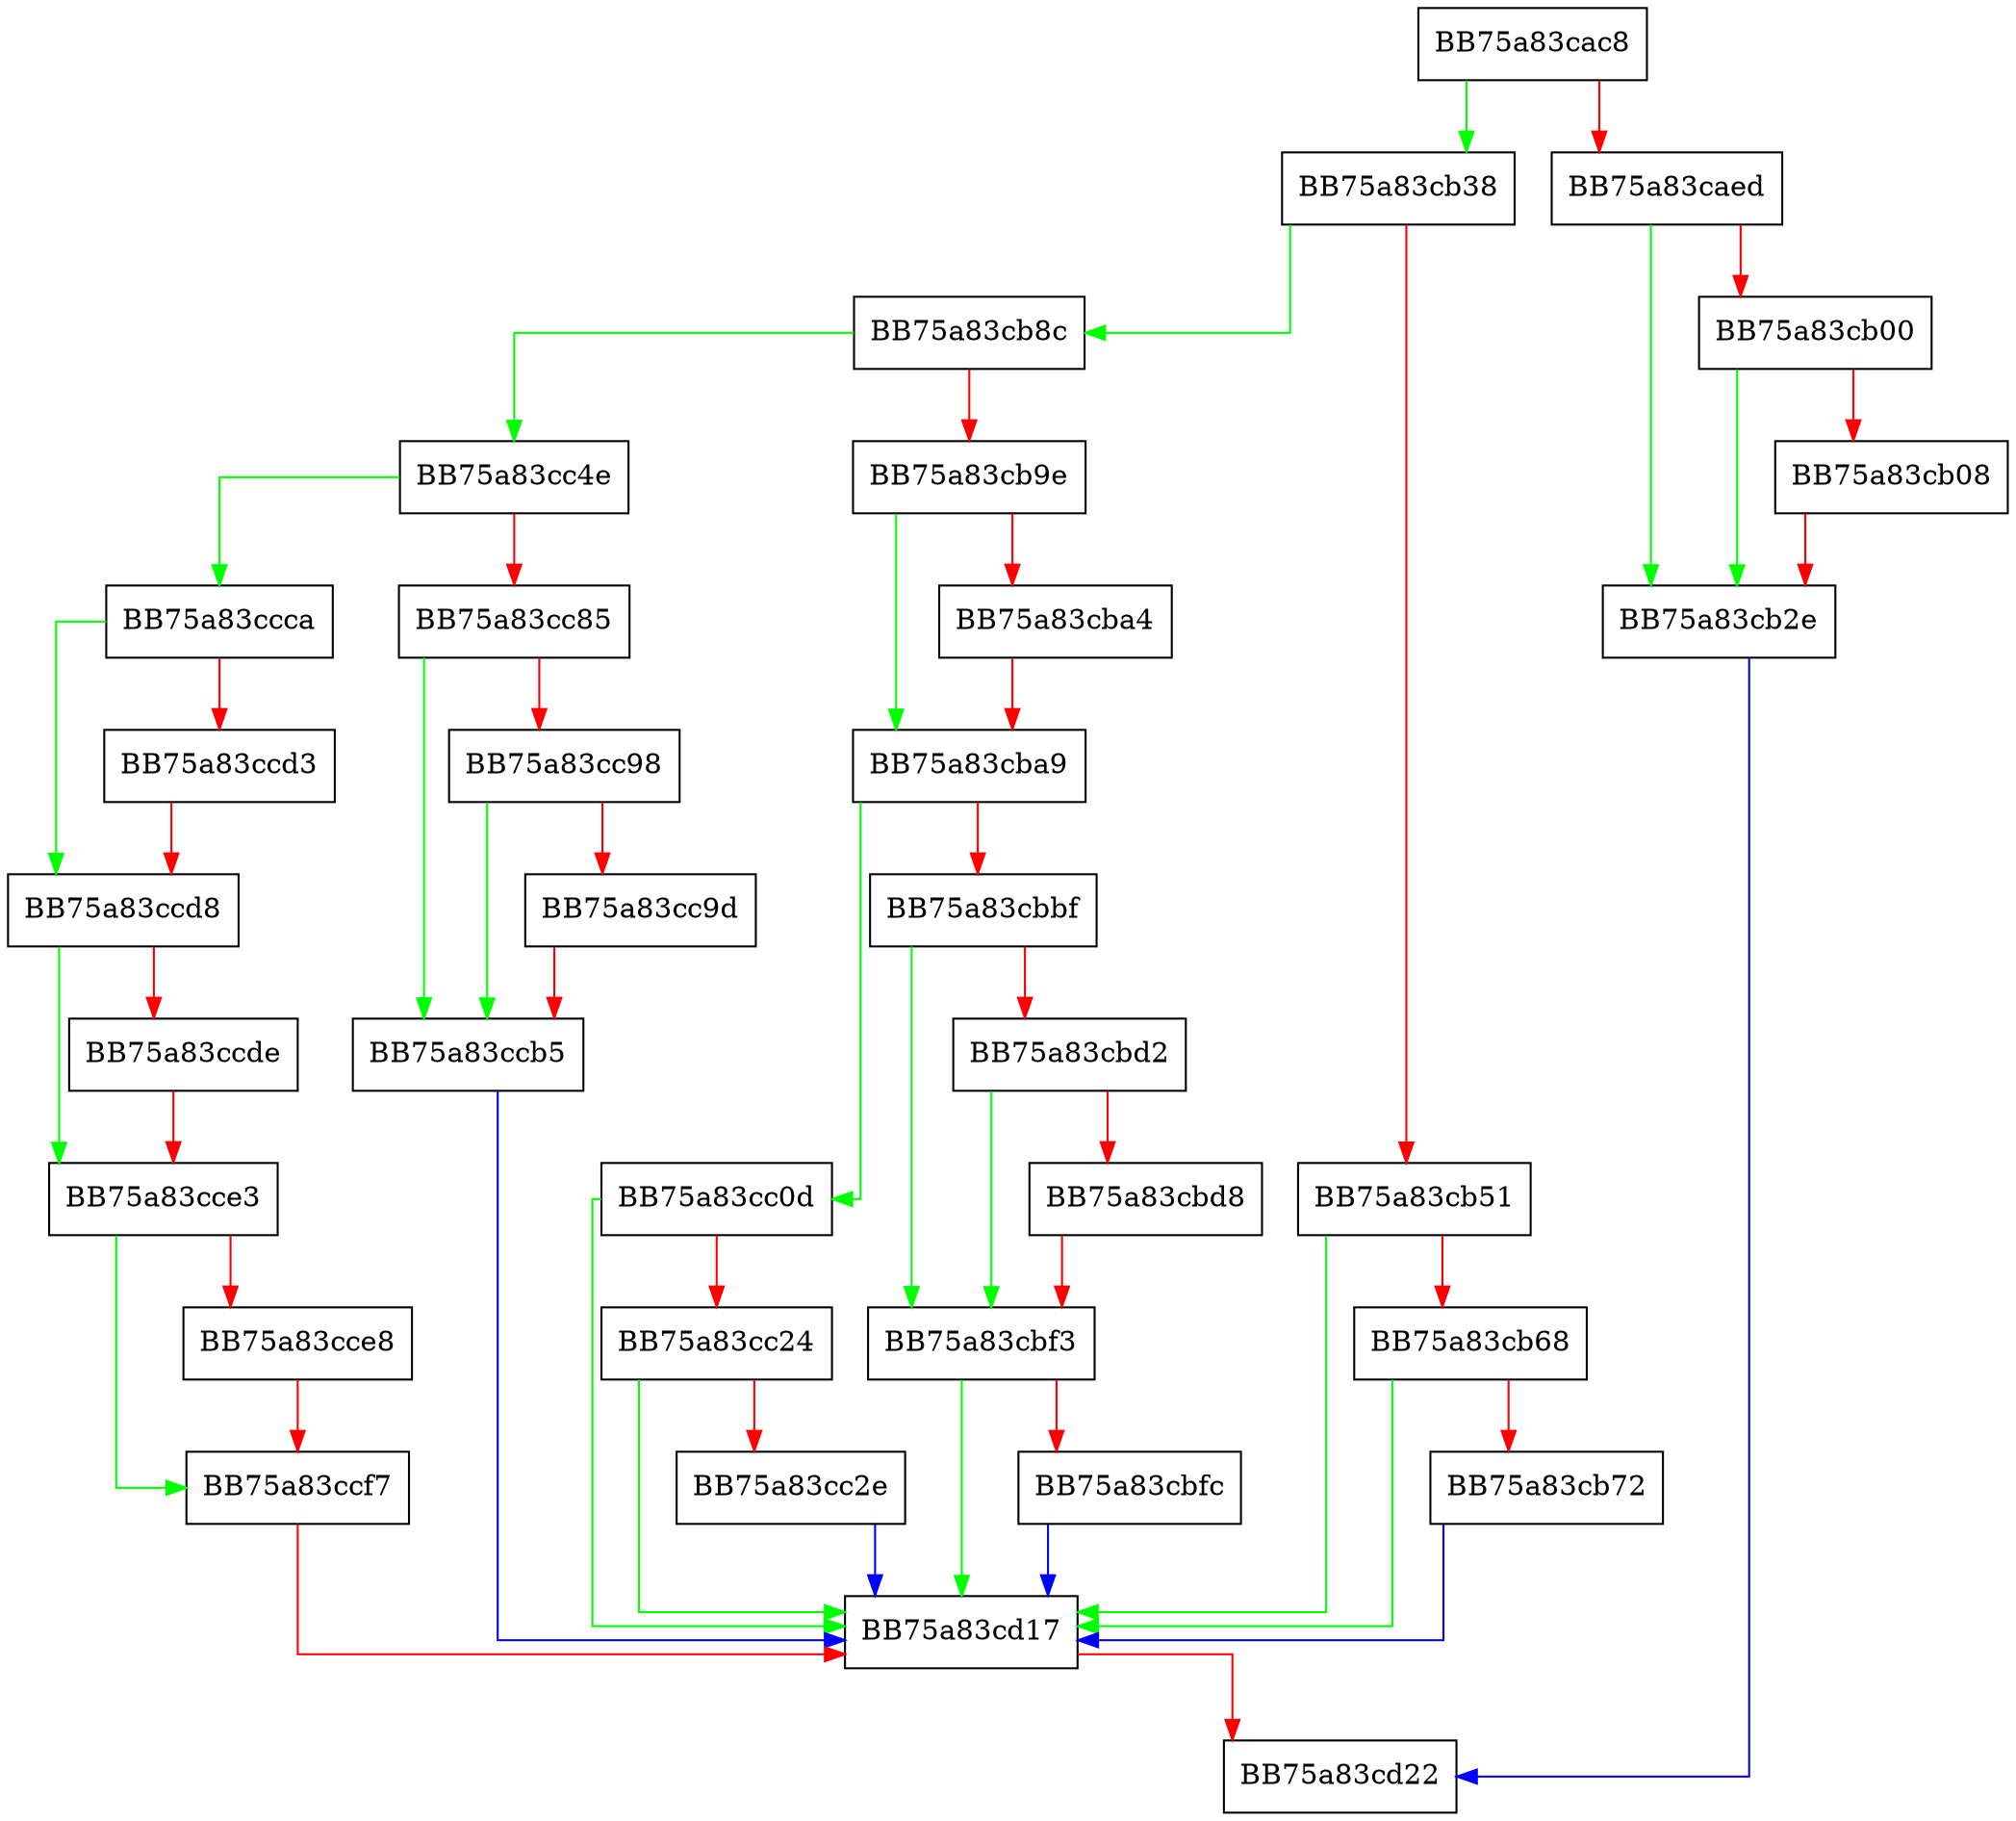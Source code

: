digraph Schedule {
  node [shape="box"];
  graph [splines=ortho];
  BB75a83cac8 -> BB75a83cb38 [color="green"];
  BB75a83cac8 -> BB75a83caed [color="red"];
  BB75a83caed -> BB75a83cb2e [color="green"];
  BB75a83caed -> BB75a83cb00 [color="red"];
  BB75a83cb00 -> BB75a83cb2e [color="green"];
  BB75a83cb00 -> BB75a83cb08 [color="red"];
  BB75a83cb08 -> BB75a83cb2e [color="red"];
  BB75a83cb2e -> BB75a83cd22 [color="blue"];
  BB75a83cb38 -> BB75a83cb8c [color="green"];
  BB75a83cb38 -> BB75a83cb51 [color="red"];
  BB75a83cb51 -> BB75a83cd17 [color="green"];
  BB75a83cb51 -> BB75a83cb68 [color="red"];
  BB75a83cb68 -> BB75a83cd17 [color="green"];
  BB75a83cb68 -> BB75a83cb72 [color="red"];
  BB75a83cb72 -> BB75a83cd17 [color="blue"];
  BB75a83cb8c -> BB75a83cc4e [color="green"];
  BB75a83cb8c -> BB75a83cb9e [color="red"];
  BB75a83cb9e -> BB75a83cba9 [color="green"];
  BB75a83cb9e -> BB75a83cba4 [color="red"];
  BB75a83cba4 -> BB75a83cba9 [color="red"];
  BB75a83cba9 -> BB75a83cc0d [color="green"];
  BB75a83cba9 -> BB75a83cbbf [color="red"];
  BB75a83cbbf -> BB75a83cbf3 [color="green"];
  BB75a83cbbf -> BB75a83cbd2 [color="red"];
  BB75a83cbd2 -> BB75a83cbf3 [color="green"];
  BB75a83cbd2 -> BB75a83cbd8 [color="red"];
  BB75a83cbd8 -> BB75a83cbf3 [color="red"];
  BB75a83cbf3 -> BB75a83cd17 [color="green"];
  BB75a83cbf3 -> BB75a83cbfc [color="red"];
  BB75a83cbfc -> BB75a83cd17 [color="blue"];
  BB75a83cc0d -> BB75a83cd17 [color="green"];
  BB75a83cc0d -> BB75a83cc24 [color="red"];
  BB75a83cc24 -> BB75a83cd17 [color="green"];
  BB75a83cc24 -> BB75a83cc2e [color="red"];
  BB75a83cc2e -> BB75a83cd17 [color="blue"];
  BB75a83cc4e -> BB75a83ccca [color="green"];
  BB75a83cc4e -> BB75a83cc85 [color="red"];
  BB75a83cc85 -> BB75a83ccb5 [color="green"];
  BB75a83cc85 -> BB75a83cc98 [color="red"];
  BB75a83cc98 -> BB75a83ccb5 [color="green"];
  BB75a83cc98 -> BB75a83cc9d [color="red"];
  BB75a83cc9d -> BB75a83ccb5 [color="red"];
  BB75a83ccb5 -> BB75a83cd17 [color="blue"];
  BB75a83ccca -> BB75a83ccd8 [color="green"];
  BB75a83ccca -> BB75a83ccd3 [color="red"];
  BB75a83ccd3 -> BB75a83ccd8 [color="red"];
  BB75a83ccd8 -> BB75a83cce3 [color="green"];
  BB75a83ccd8 -> BB75a83ccde [color="red"];
  BB75a83ccde -> BB75a83cce3 [color="red"];
  BB75a83cce3 -> BB75a83ccf7 [color="green"];
  BB75a83cce3 -> BB75a83cce8 [color="red"];
  BB75a83cce8 -> BB75a83ccf7 [color="red"];
  BB75a83ccf7 -> BB75a83cd17 [color="red"];
  BB75a83cd17 -> BB75a83cd22 [color="red"];
}